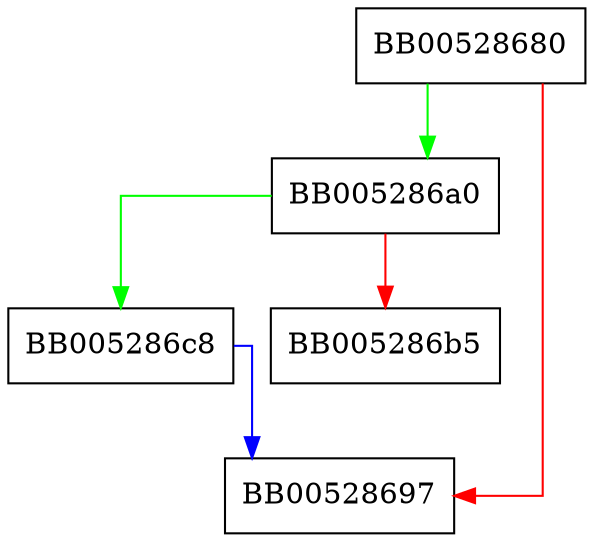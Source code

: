 digraph async_init {
  node [shape="box"];
  graph [splines=ortho];
  BB00528680 -> BB005286a0 [color="green"];
  BB00528680 -> BB00528697 [color="red"];
  BB005286a0 -> BB005286c8 [color="green"];
  BB005286a0 -> BB005286b5 [color="red"];
  BB005286c8 -> BB00528697 [color="blue"];
}